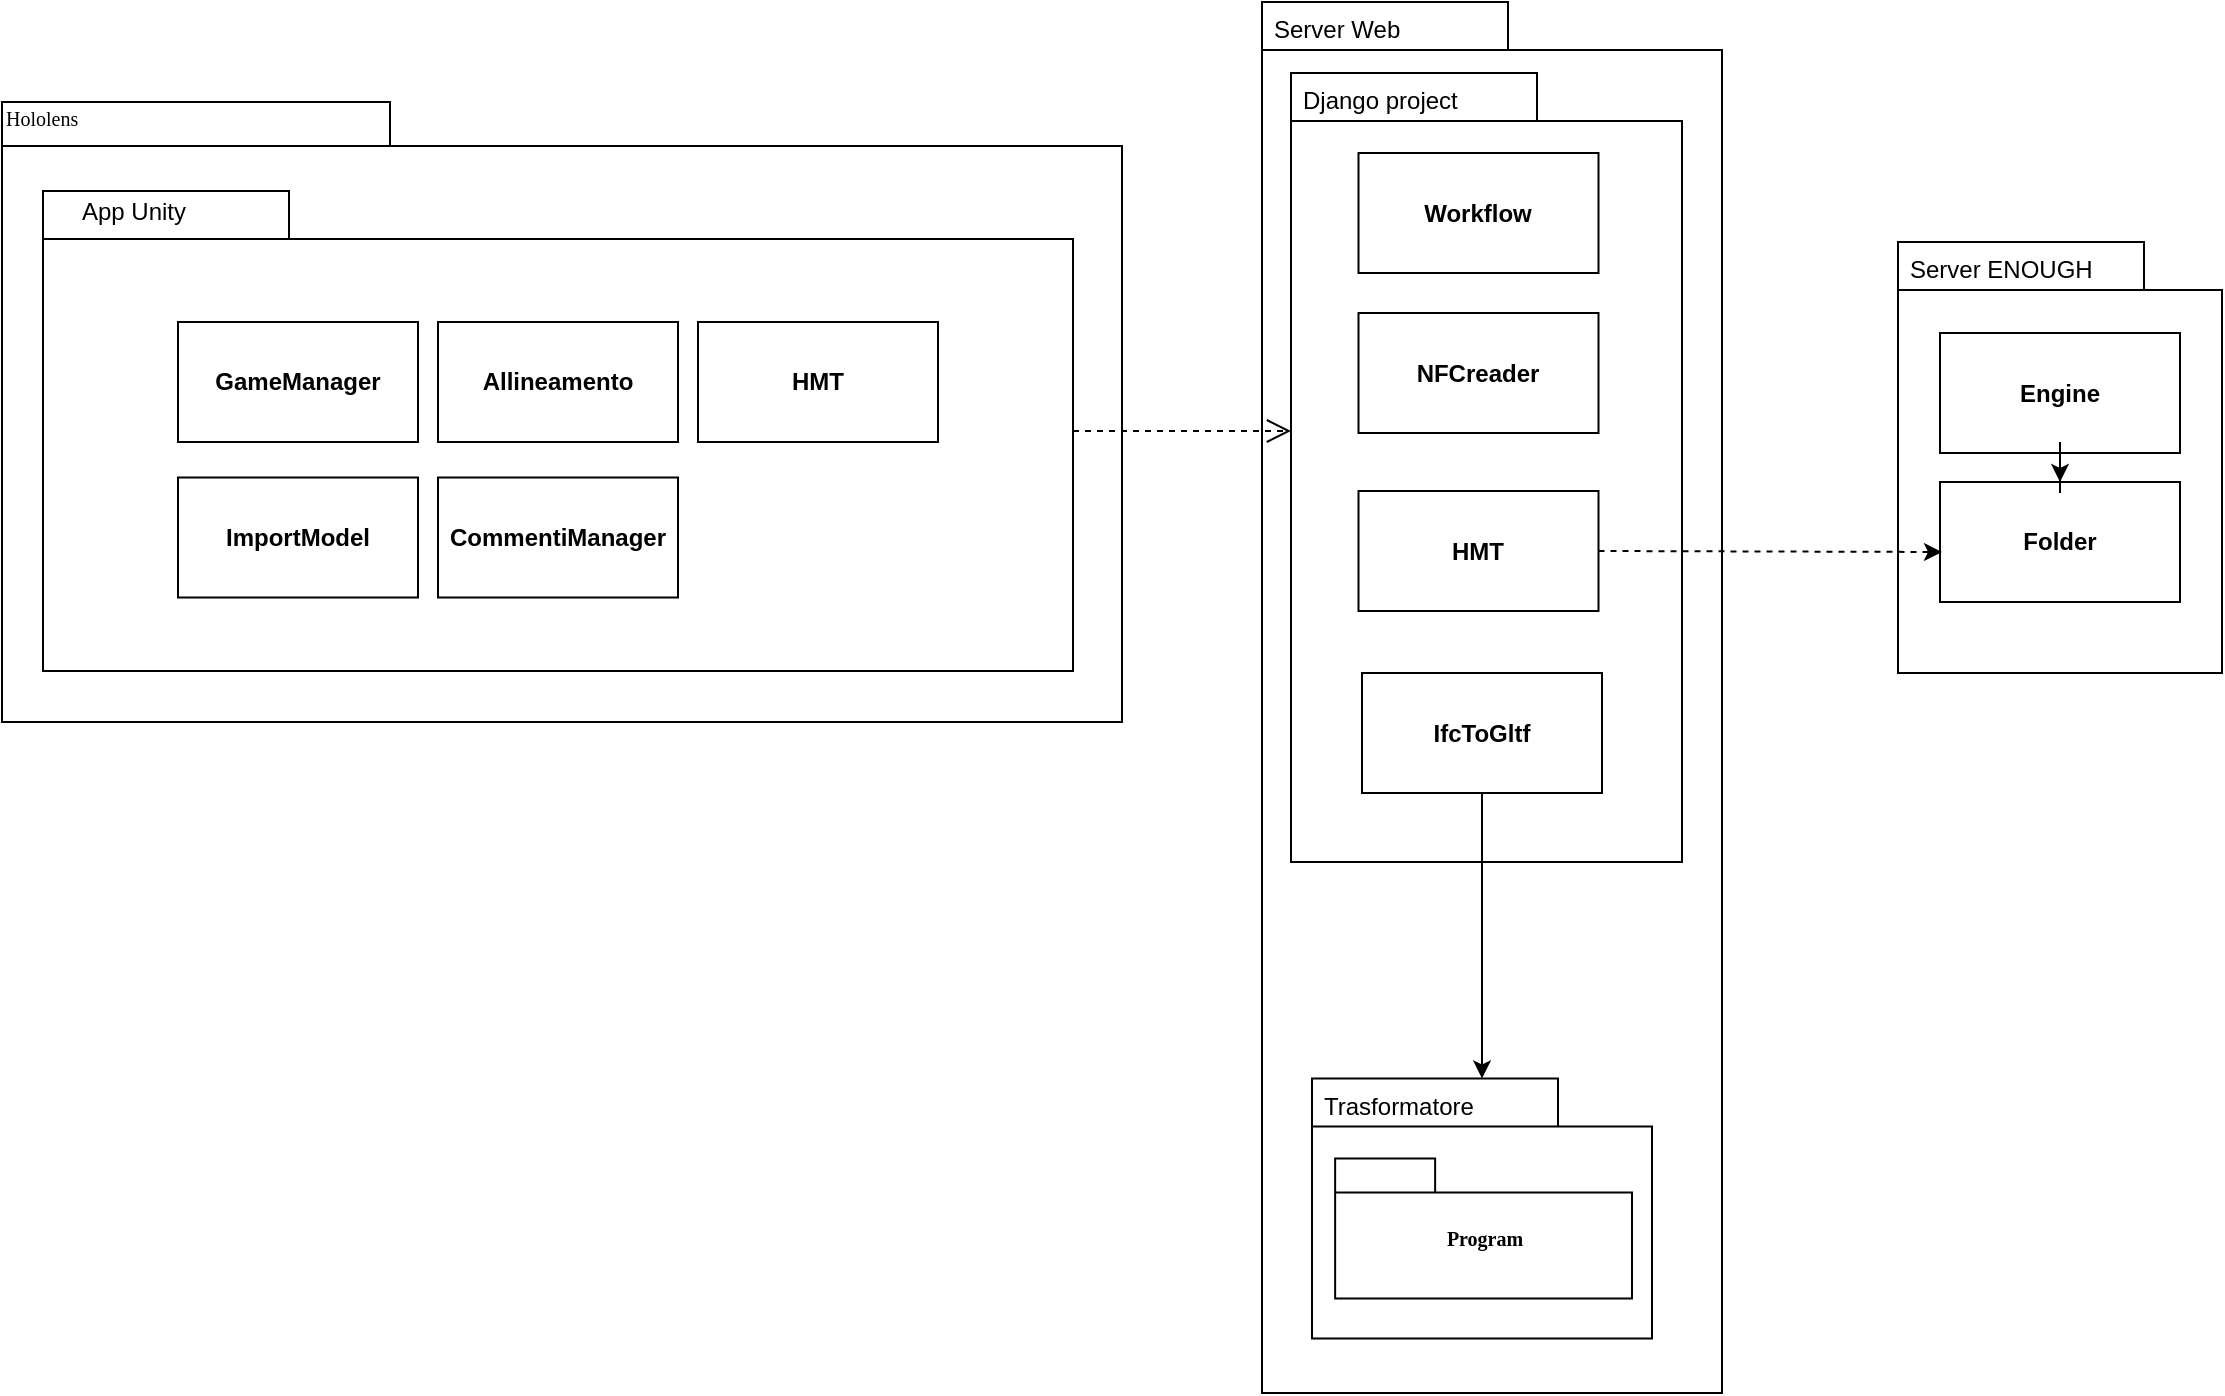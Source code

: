 <mxfile version="23.1.2" type="github">
  <diagram name="Pagina-1" id="XTEVnxAxnObuGZPyeMDE">
    <mxGraphModel dx="3667" dy="2642" grid="1" gridSize="10" guides="1" tooltips="1" connect="1" arrows="1" fold="1" page="1" pageScale="1" pageWidth="827" pageHeight="1169" math="0" shadow="0">
      <root>
        <mxCell id="0" />
        <mxCell id="1" parent="0" />
        <mxCell id="XgMMzzed8uNvITQdLh-0-1" value="" style="shape=folder;fontStyle=1;spacingTop=10;tabWidth=123;tabHeight=24;tabPosition=left;html=1;rounded=0;shadow=0;comic=0;labelBackgroundColor=none;strokeWidth=1;fontFamily=Verdana;fontSize=10;align=center;" vertex="1" parent="1">
          <mxGeometry x="298" y="-900" width="162" height="215.5" as="geometry" />
        </mxCell>
        <mxCell id="XgMMzzed8uNvITQdLh-0-2" value="&lt;b&gt;Engine&lt;br&gt;&lt;/b&gt;" style="rounded=0;whiteSpace=wrap;html=1;" vertex="1" parent="1">
          <mxGeometry x="319" y="-854.5" width="120" height="60" as="geometry" />
        </mxCell>
        <mxCell id="XgMMzzed8uNvITQdLh-0-3" value="&lt;b&gt;Folder&lt;/b&gt;" style="rounded=0;whiteSpace=wrap;html=1;" vertex="1" parent="1">
          <mxGeometry x="319" y="-780" width="120" height="60" as="geometry" />
        </mxCell>
        <mxCell id="XgMMzzed8uNvITQdLh-0-4" style="edgeStyle=orthogonalEdgeStyle;rounded=0;orthogonalLoop=1;jettySize=auto;html=1;entryX=0.5;entryY=0;entryDx=0;entryDy=0;" edge="1" parent="1" source="XgMMzzed8uNvITQdLh-0-2" target="XgMMzzed8uNvITQdLh-0-3">
          <mxGeometry relative="1" as="geometry" />
        </mxCell>
        <mxCell id="XgMMzzed8uNvITQdLh-0-5" value="Server ENOUGH" style="text;strokeColor=none;fillColor=none;align=left;verticalAlign=top;spacingLeft=4;spacingRight=4;overflow=hidden;rotatable=0;points=[[0,0.5],[1,0.5]];portConstraint=eastwest;" vertex="1" parent="1">
          <mxGeometry x="298" y="-900" width="125.5" height="26" as="geometry" />
        </mxCell>
        <mxCell id="XgMMzzed8uNvITQdLh-0-6" value="" style="group" vertex="1" connectable="0" parent="1">
          <mxGeometry x="-20" y="-1020" width="230" height="695.5" as="geometry" />
        </mxCell>
        <mxCell id="XgMMzzed8uNvITQdLh-0-7" value="" style="group" vertex="1" connectable="0" parent="XgMMzzed8uNvITQdLh-0-6">
          <mxGeometry width="230" height="695.5" as="geometry" />
        </mxCell>
        <mxCell id="XgMMzzed8uNvITQdLh-0-8" value="" style="shape=folder;fontStyle=1;spacingTop=10;tabWidth=123;tabHeight=24;tabPosition=left;html=1;rounded=0;shadow=0;comic=0;labelBackgroundColor=none;strokeWidth=1;fontFamily=Verdana;fontSize=10;align=center;" vertex="1" parent="XgMMzzed8uNvITQdLh-0-7">
          <mxGeometry width="230" height="695.5" as="geometry" />
        </mxCell>
        <mxCell id="XgMMzzed8uNvITQdLh-0-9" value="" style="group" vertex="1" connectable="0" parent="XgMMzzed8uNvITQdLh-0-7">
          <mxGeometry x="25" y="538.25" width="180" height="130" as="geometry" />
        </mxCell>
        <mxCell id="XgMMzzed8uNvITQdLh-0-10" value="" style="shape=folder;fontStyle=1;spacingTop=10;tabWidth=123;tabHeight=24;tabPosition=left;html=1;rounded=0;shadow=0;comic=0;labelBackgroundColor=none;strokeWidth=1;fontFamily=Verdana;fontSize=10;align=center;" vertex="1" parent="XgMMzzed8uNvITQdLh-0-9">
          <mxGeometry width="170" height="130" as="geometry" />
        </mxCell>
        <mxCell id="XgMMzzed8uNvITQdLh-0-11" value="Program" style="shape=folder;fontStyle=1;spacingTop=10;tabWidth=50;tabHeight=17;tabPosition=left;html=1;rounded=0;shadow=0;comic=0;labelBackgroundColor=none;strokeWidth=1;fontFamily=Verdana;fontSize=10;align=center;" vertex="1" parent="XgMMzzed8uNvITQdLh-0-9">
          <mxGeometry x="11.57" y="40" width="148.43" height="70" as="geometry" />
        </mxCell>
        <mxCell id="XgMMzzed8uNvITQdLh-0-12" value="Trasformatore" style="text;strokeColor=none;fillColor=none;align=left;verticalAlign=top;spacingLeft=4;spacingRight=4;overflow=hidden;rotatable=0;points=[[0,0.5],[1,0.5]];portConstraint=eastwest;" vertex="1" parent="XgMMzzed8uNvITQdLh-0-9">
          <mxGeometry width="90" height="26" as="geometry" />
        </mxCell>
        <mxCell id="XgMMzzed8uNvITQdLh-0-13" value="" style="shape=folder;fontStyle=1;spacingTop=10;tabWidth=123;tabHeight=24;tabPosition=left;html=1;rounded=0;shadow=0;comic=0;labelBackgroundColor=none;strokeWidth=1;fontFamily=Verdana;fontSize=10;align=center;" vertex="1" parent="XgMMzzed8uNvITQdLh-0-7">
          <mxGeometry x="14.5" y="35.5" width="195.5" height="394.5" as="geometry" />
        </mxCell>
        <mxCell id="XgMMzzed8uNvITQdLh-0-14" style="edgeStyle=orthogonalEdgeStyle;rounded=0;orthogonalLoop=1;jettySize=auto;html=1;exitX=0.5;exitY=1;exitDx=0;exitDy=0;" edge="1" parent="XgMMzzed8uNvITQdLh-0-7" source="XgMMzzed8uNvITQdLh-0-18" target="XgMMzzed8uNvITQdLh-0-10">
          <mxGeometry relative="1" as="geometry">
            <Array as="points" />
            <mxPoint x="115" y="435.5" as="sourcePoint" />
          </mxGeometry>
        </mxCell>
        <mxCell id="XgMMzzed8uNvITQdLh-0-15" value="Django project" style="text;strokeColor=none;fillColor=none;align=left;verticalAlign=top;spacingLeft=4;spacingRight=4;overflow=hidden;rotatable=0;points=[[0,0.5],[1,0.5]];portConstraint=eastwest;" vertex="1" parent="XgMMzzed8uNvITQdLh-0-7">
          <mxGeometry x="14.5" y="35.5" width="125.5" height="26" as="geometry" />
        </mxCell>
        <mxCell id="XgMMzzed8uNvITQdLh-0-16" value="&lt;b&gt;Workflow&lt;br&gt;&lt;/b&gt;" style="rounded=0;whiteSpace=wrap;html=1;" vertex="1" parent="XgMMzzed8uNvITQdLh-0-7">
          <mxGeometry x="48.25" y="75.5" width="120" height="60" as="geometry" />
        </mxCell>
        <mxCell id="XgMMzzed8uNvITQdLh-0-17" value="&lt;b&gt;NFCreader&lt;/b&gt;" style="rounded=0;whiteSpace=wrap;html=1;" vertex="1" parent="XgMMzzed8uNvITQdLh-0-7">
          <mxGeometry x="48.25" y="155.5" width="120" height="60" as="geometry" />
        </mxCell>
        <mxCell id="XgMMzzed8uNvITQdLh-0-18" value="&lt;b&gt;IfcToGltf&lt;/b&gt;" style="rounded=0;whiteSpace=wrap;html=1;" vertex="1" parent="XgMMzzed8uNvITQdLh-0-7">
          <mxGeometry x="50" y="335.5" width="120" height="60" as="geometry" />
        </mxCell>
        <mxCell id="XgMMzzed8uNvITQdLh-0-19" value="&lt;b&gt;HMT&lt;/b&gt;" style="rounded=0;whiteSpace=wrap;html=1;" vertex="1" parent="XgMMzzed8uNvITQdLh-0-7">
          <mxGeometry x="48.25" y="244.5" width="120" height="60" as="geometry" />
        </mxCell>
        <mxCell id="XgMMzzed8uNvITQdLh-0-20" value="Server Web" style="text;strokeColor=none;fillColor=none;align=left;verticalAlign=top;spacingLeft=4;spacingRight=4;overflow=hidden;rotatable=0;points=[[0,0.5],[1,0.5]];portConstraint=eastwest;" vertex="1" parent="1">
          <mxGeometry x="-20" y="-1020" width="80" height="26" as="geometry" />
        </mxCell>
        <mxCell id="XgMMzzed8uNvITQdLh-0-21" value="" style="endArrow=classic;dashed=1;html=1;rounded=0;exitX=1;exitY=0.5;exitDx=0;exitDy=0;" edge="1" parent="1" source="XgMMzzed8uNvITQdLh-0-19">
          <mxGeometry width="50" height="50" relative="1" as="geometry">
            <mxPoint x="188" y="-802.5" as="sourcePoint" />
            <mxPoint x="320" y="-745" as="targetPoint" />
            <Array as="points" />
          </mxGeometry>
        </mxCell>
        <mxCell id="XgMMzzed8uNvITQdLh-0-22" value="" style="shape=folder;fontStyle=1;spacingTop=10;tabWidth=194;tabHeight=22;tabPosition=left;html=1;rounded=0;shadow=0;comic=0;labelBackgroundColor=none;strokeWidth=1;fillColor=none;fontFamily=Verdana;fontSize=10;align=center;" vertex="1" parent="1">
          <mxGeometry x="-650" y="-970" width="560" height="310" as="geometry" />
        </mxCell>
        <mxCell id="XgMMzzed8uNvITQdLh-0-23" value="Hololens" style="text;html=1;align=left;verticalAlign=top;spacingTop=-4;fontSize=10;fontFamily=Verdana" vertex="1" parent="XgMMzzed8uNvITQdLh-0-22">
          <mxGeometry width="125.517" height="20" as="geometry" />
        </mxCell>
        <mxCell id="XgMMzzed8uNvITQdLh-0-24" value="" style="shape=folder;fontStyle=1;spacingTop=10;tabWidth=123;tabHeight=24;tabPosition=left;html=1;rounded=0;shadow=0;comic=0;labelBackgroundColor=none;strokeColor=#000000;strokeWidth=1;fillColor=#ffffff;fontFamily=Verdana;fontSize=10;fontColor=#000000;align=center;" vertex="1" parent="1">
          <mxGeometry x="-629.5" y="-925.5" width="515" height="240" as="geometry" />
        </mxCell>
        <mxCell id="XgMMzzed8uNvITQdLh-0-25" value="App Unity" style="text;html=1;strokeColor=none;fillColor=none;align=center;verticalAlign=middle;whiteSpace=wrap;rounded=0;" vertex="1" parent="1">
          <mxGeometry x="-629.5" y="-925.5" width="89.5" height="20" as="geometry" />
        </mxCell>
        <mxCell id="XgMMzzed8uNvITQdLh-0-26" value="&lt;b&gt;GameManager&lt;/b&gt;" style="rounded=0;whiteSpace=wrap;html=1;" vertex="1" parent="1">
          <mxGeometry x="-562" y="-860" width="120" height="60" as="geometry" />
        </mxCell>
        <mxCell id="XgMMzzed8uNvITQdLh-0-27" value="&lt;b&gt;ImportModel&lt;/b&gt;" style="rounded=0;whiteSpace=wrap;html=1;" vertex="1" parent="1">
          <mxGeometry x="-562" y="-782.25" width="120" height="60" as="geometry" />
        </mxCell>
        <mxCell id="XgMMzzed8uNvITQdLh-0-28" value="&lt;b&gt;Allineamento&lt;/b&gt;" style="rounded=0;whiteSpace=wrap;html=1;" vertex="1" parent="1">
          <mxGeometry x="-432" y="-860" width="120" height="60" as="geometry" />
        </mxCell>
        <mxCell id="XgMMzzed8uNvITQdLh-0-29" value="&lt;b&gt;HMT&lt;/b&gt;" style="rounded=0;whiteSpace=wrap;html=1;" vertex="1" parent="1">
          <mxGeometry x="-302" y="-860" width="120" height="60" as="geometry" />
        </mxCell>
        <mxCell id="XgMMzzed8uNvITQdLh-0-30" value="&lt;b&gt;CommentiManager&lt;/b&gt;" style="rounded=0;whiteSpace=wrap;html=1;" vertex="1" parent="1">
          <mxGeometry x="-432" y="-782.25" width="120" height="60" as="geometry" />
        </mxCell>
        <mxCell id="XgMMzzed8uNvITQdLh-0-31" style="edgeStyle=elbowEdgeStyle;rounded=0;html=1;dashed=1;labelBackgroundColor=none;startFill=0;endArrow=open;endFill=0;endSize=10;fontFamily=Verdana;fontSize=10;elbow=vertical;" edge="1" parent="1" source="XgMMzzed8uNvITQdLh-0-24" target="XgMMzzed8uNvITQdLh-0-13">
          <mxGeometry relative="1" as="geometry" />
        </mxCell>
      </root>
    </mxGraphModel>
  </diagram>
</mxfile>
